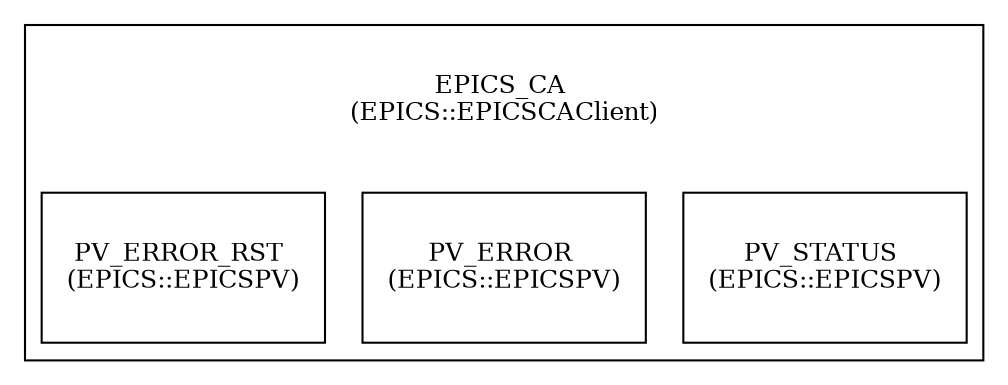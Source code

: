 digraph G {
bgcolor=white
subgraph cluster_EPICS_CA {
label=<<TABLE border="0" cellborder="0"><TR><TD width="60" height="60"><font point-size="12">EPICS_CA <BR/>(EPICS::EPICSCAClient)</font></TD></TR></TABLE>>
EPICS_CAPV_STATUS [shape=record, style=filled, fillcolor=white, color=black,label=<<TABLE border="0" cellborder="0"><TR><TD width="60" height="60"><font point-size="12">PV_STATUS <BR/>(EPICS::EPICSPV)</font></TD></TR></TABLE>>]
EPICS_CAPV_ERROR [shape=record, style=filled, fillcolor=white, color=black,label=<<TABLE border="0" cellborder="0"><TR><TD width="60" height="60"><font point-size="12">PV_ERROR <BR/>(EPICS::EPICSPV)</font></TD></TR></TABLE>>]
EPICS_CAPV_ERROR_RST [shape=record, style=filled, fillcolor=white, color=black,label=<<TABLE border="0" cellborder="0"><TR><TD width="60" height="60"><font point-size="12">PV_ERROR_RST <BR/>(EPICS::EPICSPV)</font></TD></TR></TABLE>>]
}
}
